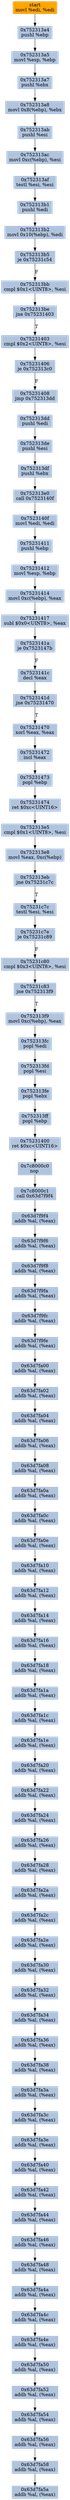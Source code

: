 digraph G {
node[shape=rectangle,style=filled,fillcolor=lightsteelblue,color=lightsteelblue]
bgcolor="transparent"
a0x752313a2movl_edi_edi[label="start\nmovl %edi, %edi",color="lightgrey",fillcolor="orange"];
a0x752313a4pushl_ebp[label="0x752313a4\npushl %ebp"];
a0x752313a5movl_esp_ebp[label="0x752313a5\nmovl %esp, %ebp"];
a0x752313a7pushl_ebx[label="0x752313a7\npushl %ebx"];
a0x752313a8movl_0x8ebp__ebx[label="0x752313a8\nmovl 0x8(%ebp), %ebx"];
a0x752313abpushl_esi[label="0x752313ab\npushl %esi"];
a0x752313acmovl_0xcebp__esi[label="0x752313ac\nmovl 0xc(%ebp), %esi"];
a0x752313aftestl_esi_esi[label="0x752313af\ntestl %esi, %esi"];
a0x752313b1pushl_edi[label="0x752313b1\npushl %edi"];
a0x752313b2movl_0x10ebp__edi[label="0x752313b2\nmovl 0x10(%ebp), %edi"];
a0x752313b5je_0x75231c54[label="0x752313b5\nje 0x75231c54"];
a0x752313bbcmpl_0x1UINT8_esi[label="0x752313bb\ncmpl $0x1<UINT8>, %esi"];
a0x752313bejne_0x75231403[label="0x752313be\njne 0x75231403"];
a0x75231403cmpl_0x2UINT8_esi[label="0x75231403\ncmpl $0x2<UINT8>, %esi"];
a0x75231406je_0x752313c0[label="0x75231406\nje 0x752313c0"];
a0x75231408jmp_0x752313dd[label="0x75231408\njmp 0x752313dd"];
a0x752313ddpushl_edi[label="0x752313dd\npushl %edi"];
a0x752313depushl_esi[label="0x752313de\npushl %esi"];
a0x752313dfpushl_ebx[label="0x752313df\npushl %ebx"];
a0x752313e0call_0x7523140f[label="0x752313e0\ncall 0x7523140f"];
a0x7523140fmovl_edi_edi[label="0x7523140f\nmovl %edi, %edi"];
a0x75231411pushl_ebp[label="0x75231411\npushl %ebp"];
a0x75231412movl_esp_ebp[label="0x75231412\nmovl %esp, %ebp"];
a0x75231414movl_0xcebp__eax[label="0x75231414\nmovl 0xc(%ebp), %eax"];
a0x75231417subl_0x0UINT8_eax[label="0x75231417\nsubl $0x0<UINT8>, %eax"];
a0x7523141aje_0x7523147b[label="0x7523141a\nje 0x7523147b"];
a0x7523141cdecl_eax[label="0x7523141c\ndecl %eax"];
a0x7523141djne_0x75231470[label="0x7523141d\njne 0x75231470"];
a0x75231470xorl_eax_eax[label="0x75231470\nxorl %eax, %eax"];
a0x75231472incl_eax[label="0x75231472\nincl %eax"];
a0x75231473popl_ebp[label="0x75231473\npopl %ebp"];
a0x75231474ret_0xcUINT16[label="0x75231474\nret $0xc<UINT16>"];
a0x752313e5cmpl_0x1UINT8_esi[label="0x752313e5\ncmpl $0x1<UINT8>, %esi"];
a0x752313e8movl_eax_0xcebp_[label="0x752313e8\nmovl %eax, 0xc(%ebp)"];
a0x752313ebjne_0x75231c7c[label="0x752313eb\njne 0x75231c7c"];
a0x75231c7ctestl_esi_esi[label="0x75231c7c\ntestl %esi, %esi"];
a0x75231c7eje_0x75231c89[label="0x75231c7e\nje 0x75231c89"];
a0x75231c80cmpl_0x3UINT8_esi[label="0x75231c80\ncmpl $0x3<UINT8>, %esi"];
a0x75231c83jne_0x752313f9[label="0x75231c83\njne 0x752313f9"];
a0x752313f9movl_0xcebp__eax[label="0x752313f9\nmovl 0xc(%ebp), %eax"];
a0x752313fcpopl_edi[label="0x752313fc\npopl %edi"];
a0x752313fdpopl_esi[label="0x752313fd\npopl %esi"];
a0x752313fepopl_ebx[label="0x752313fe\npopl %ebx"];
a0x752313ffpopl_ebp[label="0x752313ff\npopl %ebp"];
a0x75231400ret_0xcUINT16[label="0x75231400\nret $0xc<UINT16>"];
a0x7c8000c0nop_[label="0x7c8000c0\nnop "];
a0x7c8000c1call_0x63d7f9f4[label="0x7c8000c1\ncall 0x63d7f9f4"];
a0x63d7f9f4addb_al_eax_[label="0x63d7f9f4\naddb %al, (%eax)"];
a0x63d7f9f6addb_al_eax_[label="0x63d7f9f6\naddb %al, (%eax)"];
a0x63d7f9f8addb_al_eax_[label="0x63d7f9f8\naddb %al, (%eax)"];
a0x63d7f9faaddb_al_eax_[label="0x63d7f9fa\naddb %al, (%eax)"];
a0x63d7f9fcaddb_al_eax_[label="0x63d7f9fc\naddb %al, (%eax)"];
a0x63d7f9feaddb_al_eax_[label="0x63d7f9fe\naddb %al, (%eax)"];
a0x63d7fa00addb_al_eax_[label="0x63d7fa00\naddb %al, (%eax)"];
a0x63d7fa02addb_al_eax_[label="0x63d7fa02\naddb %al, (%eax)"];
a0x63d7fa04addb_al_eax_[label="0x63d7fa04\naddb %al, (%eax)"];
a0x63d7fa06addb_al_eax_[label="0x63d7fa06\naddb %al, (%eax)"];
a0x63d7fa08addb_al_eax_[label="0x63d7fa08\naddb %al, (%eax)"];
a0x63d7fa0aaddb_al_eax_[label="0x63d7fa0a\naddb %al, (%eax)"];
a0x63d7fa0caddb_al_eax_[label="0x63d7fa0c\naddb %al, (%eax)"];
a0x63d7fa0eaddb_al_eax_[label="0x63d7fa0e\naddb %al, (%eax)"];
a0x63d7fa10addb_al_eax_[label="0x63d7fa10\naddb %al, (%eax)"];
a0x63d7fa12addb_al_eax_[label="0x63d7fa12\naddb %al, (%eax)"];
a0x63d7fa14addb_al_eax_[label="0x63d7fa14\naddb %al, (%eax)"];
a0x63d7fa16addb_al_eax_[label="0x63d7fa16\naddb %al, (%eax)"];
a0x63d7fa18addb_al_eax_[label="0x63d7fa18\naddb %al, (%eax)"];
a0x63d7fa1aaddb_al_eax_[label="0x63d7fa1a\naddb %al, (%eax)"];
a0x63d7fa1caddb_al_eax_[label="0x63d7fa1c\naddb %al, (%eax)"];
a0x63d7fa1eaddb_al_eax_[label="0x63d7fa1e\naddb %al, (%eax)"];
a0x63d7fa20addb_al_eax_[label="0x63d7fa20\naddb %al, (%eax)"];
a0x63d7fa22addb_al_eax_[label="0x63d7fa22\naddb %al, (%eax)"];
a0x63d7fa24addb_al_eax_[label="0x63d7fa24\naddb %al, (%eax)"];
a0x63d7fa26addb_al_eax_[label="0x63d7fa26\naddb %al, (%eax)"];
a0x63d7fa28addb_al_eax_[label="0x63d7fa28\naddb %al, (%eax)"];
a0x63d7fa2aaddb_al_eax_[label="0x63d7fa2a\naddb %al, (%eax)"];
a0x63d7fa2caddb_al_eax_[label="0x63d7fa2c\naddb %al, (%eax)"];
a0x63d7fa2eaddb_al_eax_[label="0x63d7fa2e\naddb %al, (%eax)"];
a0x63d7fa30addb_al_eax_[label="0x63d7fa30\naddb %al, (%eax)"];
a0x63d7fa32addb_al_eax_[label="0x63d7fa32\naddb %al, (%eax)"];
a0x63d7fa34addb_al_eax_[label="0x63d7fa34\naddb %al, (%eax)"];
a0x63d7fa36addb_al_eax_[label="0x63d7fa36\naddb %al, (%eax)"];
a0x63d7fa38addb_al_eax_[label="0x63d7fa38\naddb %al, (%eax)"];
a0x63d7fa3aaddb_al_eax_[label="0x63d7fa3a\naddb %al, (%eax)"];
a0x63d7fa3caddb_al_eax_[label="0x63d7fa3c\naddb %al, (%eax)"];
a0x63d7fa3eaddb_al_eax_[label="0x63d7fa3e\naddb %al, (%eax)"];
a0x63d7fa40addb_al_eax_[label="0x63d7fa40\naddb %al, (%eax)"];
a0x63d7fa42addb_al_eax_[label="0x63d7fa42\naddb %al, (%eax)"];
a0x63d7fa44addb_al_eax_[label="0x63d7fa44\naddb %al, (%eax)"];
a0x63d7fa46addb_al_eax_[label="0x63d7fa46\naddb %al, (%eax)"];
a0x63d7fa48addb_al_eax_[label="0x63d7fa48\naddb %al, (%eax)"];
a0x63d7fa4aaddb_al_eax_[label="0x63d7fa4a\naddb %al, (%eax)"];
a0x63d7fa4caddb_al_eax_[label="0x63d7fa4c\naddb %al, (%eax)"];
a0x63d7fa4eaddb_al_eax_[label="0x63d7fa4e\naddb %al, (%eax)"];
a0x63d7fa50addb_al_eax_[label="0x63d7fa50\naddb %al, (%eax)"];
a0x63d7fa52addb_al_eax_[label="0x63d7fa52\naddb %al, (%eax)"];
a0x63d7fa54addb_al_eax_[label="0x63d7fa54\naddb %al, (%eax)"];
a0x63d7fa56addb_al_eax_[label="0x63d7fa56\naddb %al, (%eax)"];
a0x63d7fa58addb_al_eax_[label="0x63d7fa58\naddb %al, (%eax)"];
a0x63d7fa5aaddb_al_eax_[label="0x63d7fa5a\naddb %al, (%eax)"];
a0x752313a2movl_edi_edi -> a0x752313a4pushl_ebp [color="#000000"];
a0x752313a4pushl_ebp -> a0x752313a5movl_esp_ebp [color="#000000"];
a0x752313a5movl_esp_ebp -> a0x752313a7pushl_ebx [color="#000000"];
a0x752313a7pushl_ebx -> a0x752313a8movl_0x8ebp__ebx [color="#000000"];
a0x752313a8movl_0x8ebp__ebx -> a0x752313abpushl_esi [color="#000000"];
a0x752313abpushl_esi -> a0x752313acmovl_0xcebp__esi [color="#000000"];
a0x752313acmovl_0xcebp__esi -> a0x752313aftestl_esi_esi [color="#000000"];
a0x752313aftestl_esi_esi -> a0x752313b1pushl_edi [color="#000000"];
a0x752313b1pushl_edi -> a0x752313b2movl_0x10ebp__edi [color="#000000"];
a0x752313b2movl_0x10ebp__edi -> a0x752313b5je_0x75231c54 [color="#000000"];
a0x752313b5je_0x75231c54 -> a0x752313bbcmpl_0x1UINT8_esi [color="#000000",label="F"];
a0x752313bbcmpl_0x1UINT8_esi -> a0x752313bejne_0x75231403 [color="#000000"];
a0x752313bejne_0x75231403 -> a0x75231403cmpl_0x2UINT8_esi [color="#000000",label="T"];
a0x75231403cmpl_0x2UINT8_esi -> a0x75231406je_0x752313c0 [color="#000000"];
a0x75231406je_0x752313c0 -> a0x75231408jmp_0x752313dd [color="#000000",label="F"];
a0x75231408jmp_0x752313dd -> a0x752313ddpushl_edi [color="#000000"];
a0x752313ddpushl_edi -> a0x752313depushl_esi [color="#000000"];
a0x752313depushl_esi -> a0x752313dfpushl_ebx [color="#000000"];
a0x752313dfpushl_ebx -> a0x752313e0call_0x7523140f [color="#000000"];
a0x752313e0call_0x7523140f -> a0x7523140fmovl_edi_edi [color="#000000"];
a0x7523140fmovl_edi_edi -> a0x75231411pushl_ebp [color="#000000"];
a0x75231411pushl_ebp -> a0x75231412movl_esp_ebp [color="#000000"];
a0x75231412movl_esp_ebp -> a0x75231414movl_0xcebp__eax [color="#000000"];
a0x75231414movl_0xcebp__eax -> a0x75231417subl_0x0UINT8_eax [color="#000000"];
a0x75231417subl_0x0UINT8_eax -> a0x7523141aje_0x7523147b [color="#000000"];
a0x7523141aje_0x7523147b -> a0x7523141cdecl_eax [color="#000000",label="F"];
a0x7523141cdecl_eax -> a0x7523141djne_0x75231470 [color="#000000"];
a0x7523141djne_0x75231470 -> a0x75231470xorl_eax_eax [color="#000000",label="T"];
a0x75231470xorl_eax_eax -> a0x75231472incl_eax [color="#000000"];
a0x75231472incl_eax -> a0x75231473popl_ebp [color="#000000"];
a0x75231473popl_ebp -> a0x75231474ret_0xcUINT16 [color="#000000"];
a0x75231474ret_0xcUINT16 -> a0x752313e5cmpl_0x1UINT8_esi [color="#000000"];
a0x752313e5cmpl_0x1UINT8_esi -> a0x752313e8movl_eax_0xcebp_ [color="#000000"];
a0x752313e8movl_eax_0xcebp_ -> a0x752313ebjne_0x75231c7c [color="#000000"];
a0x752313ebjne_0x75231c7c -> a0x75231c7ctestl_esi_esi [color="#000000",label="T"];
a0x75231c7ctestl_esi_esi -> a0x75231c7eje_0x75231c89 [color="#000000"];
a0x75231c7eje_0x75231c89 -> a0x75231c80cmpl_0x3UINT8_esi [color="#000000",label="F"];
a0x75231c80cmpl_0x3UINT8_esi -> a0x75231c83jne_0x752313f9 [color="#000000"];
a0x75231c83jne_0x752313f9 -> a0x752313f9movl_0xcebp__eax [color="#000000",label="T"];
a0x752313f9movl_0xcebp__eax -> a0x752313fcpopl_edi [color="#000000"];
a0x752313fcpopl_edi -> a0x752313fdpopl_esi [color="#000000"];
a0x752313fdpopl_esi -> a0x752313fepopl_ebx [color="#000000"];
a0x752313fepopl_ebx -> a0x752313ffpopl_ebp [color="#000000"];
a0x752313ffpopl_ebp -> a0x75231400ret_0xcUINT16 [color="#000000"];
a0x75231400ret_0xcUINT16 -> a0x7c8000c0nop_ [color="#000000"];
a0x7c8000c0nop_ -> a0x7c8000c1call_0x63d7f9f4 [color="#000000"];
a0x7c8000c1call_0x63d7f9f4 -> a0x63d7f9f4addb_al_eax_ [color="#000000"];
a0x63d7f9f4addb_al_eax_ -> a0x63d7f9f6addb_al_eax_ [color="#000000"];
a0x63d7f9f6addb_al_eax_ -> a0x63d7f9f8addb_al_eax_ [color="#000000"];
a0x63d7f9f8addb_al_eax_ -> a0x63d7f9faaddb_al_eax_ [color="#000000"];
a0x63d7f9faaddb_al_eax_ -> a0x63d7f9fcaddb_al_eax_ [color="#000000"];
a0x63d7f9fcaddb_al_eax_ -> a0x63d7f9feaddb_al_eax_ [color="#000000"];
a0x63d7f9feaddb_al_eax_ -> a0x63d7fa00addb_al_eax_ [color="#000000"];
a0x63d7fa00addb_al_eax_ -> a0x63d7fa02addb_al_eax_ [color="#000000"];
a0x63d7fa02addb_al_eax_ -> a0x63d7fa04addb_al_eax_ [color="#000000"];
a0x63d7fa04addb_al_eax_ -> a0x63d7fa06addb_al_eax_ [color="#000000"];
a0x63d7fa06addb_al_eax_ -> a0x63d7fa08addb_al_eax_ [color="#000000"];
a0x63d7fa08addb_al_eax_ -> a0x63d7fa0aaddb_al_eax_ [color="#000000"];
a0x63d7fa0aaddb_al_eax_ -> a0x63d7fa0caddb_al_eax_ [color="#000000"];
a0x63d7fa0caddb_al_eax_ -> a0x63d7fa0eaddb_al_eax_ [color="#000000"];
a0x63d7fa0eaddb_al_eax_ -> a0x63d7fa10addb_al_eax_ [color="#000000"];
a0x63d7fa10addb_al_eax_ -> a0x63d7fa12addb_al_eax_ [color="#000000"];
a0x63d7fa12addb_al_eax_ -> a0x63d7fa14addb_al_eax_ [color="#000000"];
a0x63d7fa14addb_al_eax_ -> a0x63d7fa16addb_al_eax_ [color="#000000"];
a0x63d7fa16addb_al_eax_ -> a0x63d7fa18addb_al_eax_ [color="#000000"];
a0x63d7fa18addb_al_eax_ -> a0x63d7fa1aaddb_al_eax_ [color="#000000"];
a0x63d7fa1aaddb_al_eax_ -> a0x63d7fa1caddb_al_eax_ [color="#000000"];
a0x63d7fa1caddb_al_eax_ -> a0x63d7fa1eaddb_al_eax_ [color="#000000"];
a0x63d7fa1eaddb_al_eax_ -> a0x63d7fa20addb_al_eax_ [color="#000000"];
a0x63d7fa20addb_al_eax_ -> a0x63d7fa22addb_al_eax_ [color="#000000"];
a0x63d7fa22addb_al_eax_ -> a0x63d7fa24addb_al_eax_ [color="#000000"];
a0x63d7fa24addb_al_eax_ -> a0x63d7fa26addb_al_eax_ [color="#000000"];
a0x63d7fa26addb_al_eax_ -> a0x63d7fa28addb_al_eax_ [color="#000000"];
a0x63d7fa28addb_al_eax_ -> a0x63d7fa2aaddb_al_eax_ [color="#000000"];
a0x63d7fa2aaddb_al_eax_ -> a0x63d7fa2caddb_al_eax_ [color="#000000"];
a0x63d7fa2caddb_al_eax_ -> a0x63d7fa2eaddb_al_eax_ [color="#000000"];
a0x63d7fa2eaddb_al_eax_ -> a0x63d7fa30addb_al_eax_ [color="#000000"];
a0x63d7fa30addb_al_eax_ -> a0x63d7fa32addb_al_eax_ [color="#000000"];
a0x63d7fa32addb_al_eax_ -> a0x63d7fa34addb_al_eax_ [color="#000000"];
a0x63d7fa34addb_al_eax_ -> a0x63d7fa36addb_al_eax_ [color="#000000"];
a0x63d7fa36addb_al_eax_ -> a0x63d7fa38addb_al_eax_ [color="#000000"];
a0x63d7fa38addb_al_eax_ -> a0x63d7fa3aaddb_al_eax_ [color="#000000"];
a0x63d7fa3aaddb_al_eax_ -> a0x63d7fa3caddb_al_eax_ [color="#000000"];
a0x63d7fa3caddb_al_eax_ -> a0x63d7fa3eaddb_al_eax_ [color="#000000"];
a0x63d7fa3eaddb_al_eax_ -> a0x63d7fa40addb_al_eax_ [color="#000000"];
a0x63d7fa40addb_al_eax_ -> a0x63d7fa42addb_al_eax_ [color="#000000"];
a0x63d7fa42addb_al_eax_ -> a0x63d7fa44addb_al_eax_ [color="#000000"];
a0x63d7fa44addb_al_eax_ -> a0x63d7fa46addb_al_eax_ [color="#000000"];
a0x63d7fa46addb_al_eax_ -> a0x63d7fa48addb_al_eax_ [color="#000000"];
a0x63d7fa48addb_al_eax_ -> a0x63d7fa4aaddb_al_eax_ [color="#000000"];
a0x63d7fa4aaddb_al_eax_ -> a0x63d7fa4caddb_al_eax_ [color="#000000"];
a0x63d7fa4caddb_al_eax_ -> a0x63d7fa4eaddb_al_eax_ [color="#000000"];
a0x63d7fa4eaddb_al_eax_ -> a0x63d7fa50addb_al_eax_ [color="#000000"];
a0x63d7fa50addb_al_eax_ -> a0x63d7fa52addb_al_eax_ [color="#000000"];
a0x63d7fa52addb_al_eax_ -> a0x63d7fa54addb_al_eax_ [color="#000000"];
a0x63d7fa54addb_al_eax_ -> a0x63d7fa56addb_al_eax_ [color="#000000"];
a0x63d7fa56addb_al_eax_ -> a0x63d7fa58addb_al_eax_ [color="#000000"];
a0x63d7fa58addb_al_eax_ -> a0x63d7fa5aaddb_al_eax_ [color="#000000"];
}
